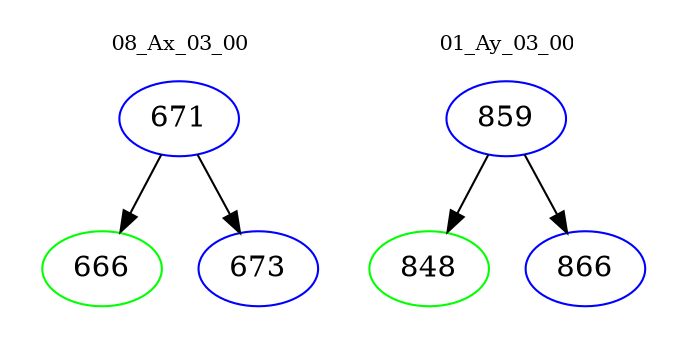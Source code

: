 digraph{
subgraph cluster_0 {
color = white
label = "08_Ax_03_00";
fontsize=10;
T0_671 [label="671", color="blue"]
T0_671 -> T0_666 [color="black"]
T0_666 [label="666", color="green"]
T0_671 -> T0_673 [color="black"]
T0_673 [label="673", color="blue"]
}
subgraph cluster_1 {
color = white
label = "01_Ay_03_00";
fontsize=10;
T1_859 [label="859", color="blue"]
T1_859 -> T1_848 [color="black"]
T1_848 [label="848", color="green"]
T1_859 -> T1_866 [color="black"]
T1_866 [label="866", color="blue"]
}
}
